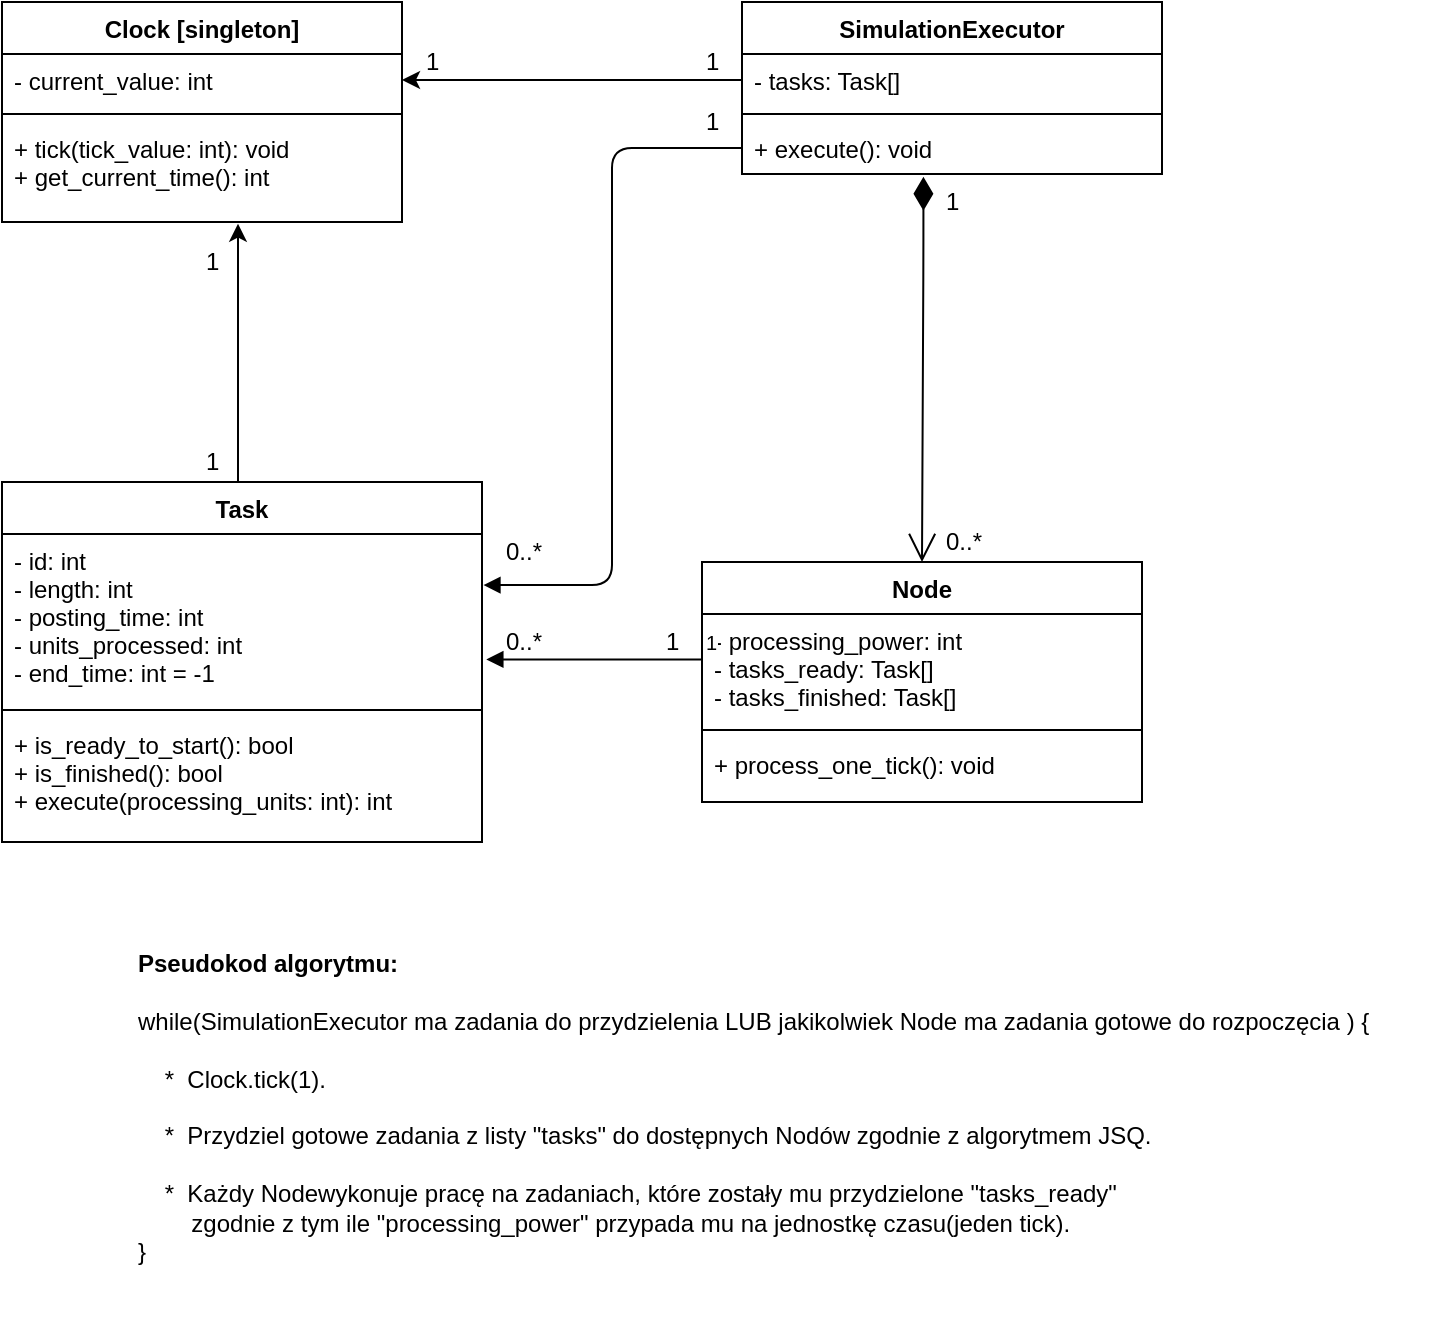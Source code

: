 <mxfile version="12.1.9" type="device" pages="1"><diagram id="rYij0prADYkcjgsijuee" name="Page-1"><mxGraphModel dx="1173" dy="621" grid="1" gridSize="10" guides="1" tooltips="1" connect="1" arrows="1" fold="1" page="1" pageScale="1" pageWidth="827" pageHeight="1169" math="0" shadow="0"><root><mxCell id="0"/><mxCell id="1" parent="0"/><mxCell id="9WkfRentZlIH9xaNAf0r-1" value="Clock [singleton]&#xA;" style="swimlane;fontStyle=1;align=center;verticalAlign=top;childLayout=stackLayout;horizontal=1;startSize=26;horizontalStack=0;resizeParent=1;resizeParentMax=0;resizeLast=0;collapsible=1;marginBottom=0;" vertex="1" parent="1"><mxGeometry x="20" y="20" width="200" height="110" as="geometry"/></mxCell><mxCell id="9WkfRentZlIH9xaNAf0r-2" value="- current_value: int&#xA;" style="text;strokeColor=none;fillColor=none;align=left;verticalAlign=top;spacingLeft=4;spacingRight=4;overflow=hidden;rotatable=0;points=[[0,0.5],[1,0.5]];portConstraint=eastwest;" vertex="1" parent="9WkfRentZlIH9xaNAf0r-1"><mxGeometry y="26" width="200" height="26" as="geometry"/></mxCell><mxCell id="9WkfRentZlIH9xaNAf0r-3" value="" style="line;strokeWidth=1;fillColor=none;align=left;verticalAlign=middle;spacingTop=-1;spacingLeft=3;spacingRight=3;rotatable=0;labelPosition=right;points=[];portConstraint=eastwest;" vertex="1" parent="9WkfRentZlIH9xaNAf0r-1"><mxGeometry y="52" width="200" height="8" as="geometry"/></mxCell><mxCell id="9WkfRentZlIH9xaNAf0r-4" value="+ tick(tick_value: int): void&#xA;+ get_current_time(): int&#xA;&#xA;" style="text;strokeColor=none;fillColor=none;align=left;verticalAlign=top;spacingLeft=4;spacingRight=4;overflow=hidden;rotatable=0;points=[[0,0.5],[1,0.5]];portConstraint=eastwest;" vertex="1" parent="9WkfRentZlIH9xaNAf0r-1"><mxGeometry y="60" width="200" height="50" as="geometry"/></mxCell><mxCell id="9WkfRentZlIH9xaNAf0r-5" value="SimulationExecutor" style="swimlane;fontStyle=1;align=center;verticalAlign=top;childLayout=stackLayout;horizontal=1;startSize=26;horizontalStack=0;resizeParent=1;resizeParentMax=0;resizeLast=0;collapsible=1;marginBottom=0;" vertex="1" parent="1"><mxGeometry x="390" y="20" width="210" height="86" as="geometry"/></mxCell><mxCell id="9WkfRentZlIH9xaNAf0r-6" value="- tasks: Task[]" style="text;strokeColor=none;fillColor=none;align=left;verticalAlign=top;spacingLeft=4;spacingRight=4;overflow=hidden;rotatable=0;points=[[0,0.5],[1,0.5]];portConstraint=eastwest;" vertex="1" parent="9WkfRentZlIH9xaNAf0r-5"><mxGeometry y="26" width="210" height="26" as="geometry"/></mxCell><mxCell id="9WkfRentZlIH9xaNAf0r-7" value="" style="line;strokeWidth=1;fillColor=none;align=left;verticalAlign=middle;spacingTop=-1;spacingLeft=3;spacingRight=3;rotatable=0;labelPosition=right;points=[];portConstraint=eastwest;" vertex="1" parent="9WkfRentZlIH9xaNAf0r-5"><mxGeometry y="52" width="210" height="8" as="geometry"/></mxCell><mxCell id="9WkfRentZlIH9xaNAf0r-8" value="+ execute(): void" style="text;strokeColor=none;fillColor=none;align=left;verticalAlign=top;spacingLeft=4;spacingRight=4;overflow=hidden;rotatable=0;points=[[0,0.5],[1,0.5]];portConstraint=eastwest;" vertex="1" parent="9WkfRentZlIH9xaNAf0r-5"><mxGeometry y="60" width="210" height="26" as="geometry"/></mxCell><mxCell id="9WkfRentZlIH9xaNAf0r-9" value="Node" style="swimlane;fontStyle=1;align=center;verticalAlign=top;childLayout=stackLayout;horizontal=1;startSize=26;horizontalStack=0;resizeParent=1;resizeParentMax=0;resizeLast=0;collapsible=1;marginBottom=0;" vertex="1" parent="1"><mxGeometry x="370" y="300" width="220" height="120" as="geometry"/></mxCell><mxCell id="9WkfRentZlIH9xaNAf0r-10" value="- processing_power: int&#xA;- tasks_ready: Task[]&#xA;- tasks_finished: Task[]&#xA;" style="text;strokeColor=none;fillColor=none;align=left;verticalAlign=top;spacingLeft=4;spacingRight=4;overflow=hidden;rotatable=0;points=[[0,0.5],[1,0.5]];portConstraint=eastwest;" vertex="1" parent="9WkfRentZlIH9xaNAf0r-9"><mxGeometry y="26" width="220" height="54" as="geometry"/></mxCell><mxCell id="9WkfRentZlIH9xaNAf0r-11" value="" style="line;strokeWidth=1;fillColor=none;align=left;verticalAlign=middle;spacingTop=-1;spacingLeft=3;spacingRight=3;rotatable=0;labelPosition=right;points=[];portConstraint=eastwest;" vertex="1" parent="9WkfRentZlIH9xaNAf0r-9"><mxGeometry y="80" width="220" height="8" as="geometry"/></mxCell><mxCell id="9WkfRentZlIH9xaNAf0r-12" value="+ process_one_tick(): void" style="text;strokeColor=none;fillColor=none;align=left;verticalAlign=top;spacingLeft=4;spacingRight=4;overflow=hidden;rotatable=0;points=[[0,0.5],[1,0.5]];portConstraint=eastwest;" vertex="1" parent="9WkfRentZlIH9xaNAf0r-9"><mxGeometry y="88" width="220" height="32" as="geometry"/></mxCell><mxCell id="9WkfRentZlIH9xaNAf0r-39" style="edgeStyle=orthogonalEdgeStyle;rounded=0;orthogonalLoop=1;jettySize=auto;html=1;exitX=0.5;exitY=0;exitDx=0;exitDy=0;entryX=0.59;entryY=1.017;entryDx=0;entryDy=0;entryPerimeter=0;" edge="1" parent="1" source="9WkfRentZlIH9xaNAf0r-13" target="9WkfRentZlIH9xaNAf0r-4"><mxGeometry relative="1" as="geometry"><mxPoint x="140.034" y="140" as="targetPoint"/><Array as="points"><mxPoint x="138" y="260"/></Array></mxGeometry></mxCell><mxCell id="9WkfRentZlIH9xaNAf0r-13" value="Task" style="swimlane;fontStyle=1;align=center;verticalAlign=top;childLayout=stackLayout;horizontal=1;startSize=26;horizontalStack=0;resizeParent=1;resizeParentMax=0;resizeLast=0;collapsible=1;marginBottom=0;" vertex="1" parent="1"><mxGeometry x="20" y="260" width="240" height="180" as="geometry"/></mxCell><mxCell id="9WkfRentZlIH9xaNAf0r-14" value="- id: int&#xA;- length: int&#xA;- posting_time: int&#xA;- units_processed: int&#xA;- end_time: int = -1&#xA; &#xA;" style="text;strokeColor=none;fillColor=none;align=left;verticalAlign=top;spacingLeft=4;spacingRight=4;overflow=hidden;rotatable=0;points=[[0,0.5],[1,0.5]];portConstraint=eastwest;" vertex="1" parent="9WkfRentZlIH9xaNAf0r-13"><mxGeometry y="26" width="240" height="84" as="geometry"/></mxCell><mxCell id="9WkfRentZlIH9xaNAf0r-15" value="" style="line;strokeWidth=1;fillColor=none;align=left;verticalAlign=middle;spacingTop=-1;spacingLeft=3;spacingRight=3;rotatable=0;labelPosition=right;points=[];portConstraint=eastwest;" vertex="1" parent="9WkfRentZlIH9xaNAf0r-13"><mxGeometry y="110" width="240" height="8" as="geometry"/></mxCell><mxCell id="9WkfRentZlIH9xaNAf0r-16" value="+ is_ready_to_start(): bool&#xA;+ is_finished(): bool&#xA;+ execute(processing_units: int): int&#xA;" style="text;strokeColor=none;fillColor=none;align=left;verticalAlign=top;spacingLeft=4;spacingRight=4;overflow=hidden;rotatable=0;points=[[0,0.5],[1,0.5]];portConstraint=eastwest;" vertex="1" parent="9WkfRentZlIH9xaNAf0r-13"><mxGeometry y="118" width="240" height="62" as="geometry"/></mxCell><mxCell id="9WkfRentZlIH9xaNAf0r-19" value="" style="endArrow=open;html=1;endSize=12;startArrow=diamondThin;startSize=14;startFill=1;edgeStyle=orthogonalEdgeStyle;align=left;verticalAlign=bottom;exitX=0.432;exitY=1.053;exitDx=0;exitDy=0;exitPerimeter=0;entryX=0.5;entryY=0;entryDx=0;entryDy=0;" edge="1" parent="1" source="9WkfRentZlIH9xaNAf0r-8" target="9WkfRentZlIH9xaNAf0r-9"><mxGeometry x="-0.765" y="9" relative="1" as="geometry"><mxPoint x="450" y="147.5" as="sourcePoint"/><mxPoint x="610" y="147.5" as="targetPoint"/><Array as="points"><mxPoint x="480" y="148"/></Array><mxPoint as="offset"/></mxGeometry></mxCell><mxCell id="9WkfRentZlIH9xaNAf0r-21" value="&lt;div&gt;0..*&lt;/div&gt;&lt;div&gt;&lt;br&gt;&lt;/div&gt;" style="text;html=1;resizable=0;points=[];autosize=1;align=left;verticalAlign=top;spacingTop=-4;" vertex="1" parent="1"><mxGeometry x="490" y="280" width="30" height="30" as="geometry"/></mxCell><mxCell id="9WkfRentZlIH9xaNAf0r-22" value="" style="endArrow=block;endFill=1;html=1;edgeStyle=orthogonalEdgeStyle;align=left;verticalAlign=top;entryX=1.009;entryY=0.747;entryDx=0;entryDy=0;entryPerimeter=0;exitX=0;exitY=0.421;exitDx=0;exitDy=0;exitPerimeter=0;" edge="1" parent="1" source="9WkfRentZlIH9xaNAf0r-10" target="9WkfRentZlIH9xaNAf0r-14"><mxGeometry x="-1" relative="1" as="geometry"><mxPoint x="270" y="200" as="sourcePoint"/><mxPoint x="430" y="200" as="targetPoint"/></mxGeometry></mxCell><mxCell id="9WkfRentZlIH9xaNAf0r-23" value="1" style="resizable=0;html=1;align=left;verticalAlign=bottom;labelBackgroundColor=#ffffff;fontSize=10;" connectable="0" vertex="1" parent="9WkfRentZlIH9xaNAf0r-22"><mxGeometry x="-1" relative="1" as="geometry"/></mxCell><mxCell id="9WkfRentZlIH9xaNAf0r-24" value="&lt;div&gt;1&lt;/div&gt;" style="text;html=1;resizable=0;points=[];autosize=1;align=left;verticalAlign=top;spacingTop=-4;" vertex="1" parent="1"><mxGeometry x="350" y="330" width="20" height="20" as="geometry"/></mxCell><mxCell id="9WkfRentZlIH9xaNAf0r-25" value="&lt;div&gt;0..*&lt;/div&gt;&lt;div&gt;&lt;br&gt;&lt;/div&gt;" style="text;html=1;resizable=0;points=[];autosize=1;align=left;verticalAlign=top;spacingTop=-4;" vertex="1" parent="1"><mxGeometry x="270" y="330" width="30" height="30" as="geometry"/></mxCell><mxCell id="9WkfRentZlIH9xaNAf0r-32" value="" style="endArrow=block;endFill=1;html=1;edgeStyle=orthogonalEdgeStyle;align=left;verticalAlign=top;entryX=1.003;entryY=0.304;entryDx=0;entryDy=0;entryPerimeter=0;exitX=0;exitY=0.5;exitDx=0;exitDy=0;" edge="1" parent="1" source="9WkfRentZlIH9xaNAf0r-8" target="9WkfRentZlIH9xaNAf0r-14"><mxGeometry x="-1" relative="1" as="geometry"><mxPoint x="367.69" y="169.759" as="sourcePoint"/><mxPoint x="260.103" y="169.759" as="targetPoint"/><Array as="points"><mxPoint x="325" y="93"/><mxPoint x="325" y="312"/></Array></mxGeometry></mxCell><mxCell id="9WkfRentZlIH9xaNAf0r-34" value="1" style="text;html=1;resizable=0;points=[];autosize=1;align=left;verticalAlign=top;spacingTop=-4;" vertex="1" parent="1"><mxGeometry x="370" y="70" width="20" height="20" as="geometry"/></mxCell><mxCell id="9WkfRentZlIH9xaNAf0r-35" value="1" style="text;html=1;resizable=0;points=[];autosize=1;align=left;verticalAlign=top;spacingTop=-4;" vertex="1" parent="1"><mxGeometry x="490" y="110" width="20" height="20" as="geometry"/></mxCell><mxCell id="9WkfRentZlIH9xaNAf0r-36" value="&lt;div&gt;0..*&lt;/div&gt;&lt;div&gt;&lt;br&gt;&lt;/div&gt;" style="text;html=1;resizable=0;points=[];autosize=1;align=left;verticalAlign=top;spacingTop=-4;" vertex="1" parent="1"><mxGeometry x="270" y="285" width="30" height="30" as="geometry"/></mxCell><mxCell id="9WkfRentZlIH9xaNAf0r-38" style="edgeStyle=orthogonalEdgeStyle;rounded=0;orthogonalLoop=1;jettySize=auto;html=1;exitX=0;exitY=0.5;exitDx=0;exitDy=0;entryX=1;entryY=0.5;entryDx=0;entryDy=0;" edge="1" parent="1" source="9WkfRentZlIH9xaNAf0r-6" target="9WkfRentZlIH9xaNAf0r-2"><mxGeometry relative="1" as="geometry"/></mxCell><mxCell id="9WkfRentZlIH9xaNAf0r-40" value="1" style="text;html=1;resizable=0;points=[];autosize=1;align=left;verticalAlign=top;spacingTop=-4;" vertex="1" parent="1"><mxGeometry x="370" y="40" width="20" height="20" as="geometry"/></mxCell><mxCell id="9WkfRentZlIH9xaNAf0r-41" value="1" style="text;html=1;resizable=0;points=[];autosize=1;align=left;verticalAlign=top;spacingTop=-4;" vertex="1" parent="1"><mxGeometry x="230" y="40" width="20" height="20" as="geometry"/></mxCell><mxCell id="9WkfRentZlIH9xaNAf0r-42" value="1" style="text;html=1;resizable=0;points=[];autosize=1;align=left;verticalAlign=top;spacingTop=-4;" vertex="1" parent="1"><mxGeometry x="120" y="140" width="20" height="20" as="geometry"/></mxCell><mxCell id="9WkfRentZlIH9xaNAf0r-43" value="&lt;div&gt;1&lt;br&gt;&lt;/div&gt;" style="text;html=1;resizable=0;points=[];autosize=1;align=left;verticalAlign=top;spacingTop=-4;" vertex="1" parent="1"><mxGeometry x="120" y="240" width="20" height="20" as="geometry"/></mxCell><mxCell id="9WkfRentZlIH9xaNAf0r-44" value="&lt;div&gt;&lt;b&gt;Pseudokod algorytmu:&lt;/b&gt;&lt;/div&gt;&lt;div&gt;&lt;br&gt;&lt;/div&gt;&lt;div&gt;while(SimulationExecutor ma zadania do przydzielenia LUB jakikolwiek Node ma zadania gotowe do rozpoczęcia ) {&lt;/div&gt;&lt;div&gt;&amp;nbsp;&amp;nbsp;&amp;nbsp; &lt;br&gt;&lt;/div&gt;&lt;div&gt;&amp;nbsp;&amp;nbsp;&amp;nbsp; *&amp;nbsp; Clock.tick(1).&lt;/div&gt;&lt;div&gt;&lt;br&gt;&lt;/div&gt;&lt;div&gt;&amp;nbsp;&amp;nbsp;&amp;nbsp; *&amp;nbsp; Przydziel gotowe zadania z listy &quot;tasks&quot; do dostępnych Nodów zgodnie z algorytmem JSQ.&lt;br&gt;&lt;/div&gt;&lt;div&gt;&lt;br&gt;&lt;/div&gt;&lt;div&gt;&amp;nbsp;&amp;nbsp;&amp;nbsp; *&amp;nbsp; Każdy Nodewykonuje pracę na zadaniach, które zostały mu przydzielone &quot;tasks_ready&quot; &lt;br&gt;&lt;/div&gt;&lt;div&gt;&amp;nbsp;&amp;nbsp;&amp;nbsp;&amp;nbsp;&amp;nbsp;&amp;nbsp;&amp;nbsp; zgodnie z tym ile &quot;processing_power&quot; przypada mu na jednostkę czasu(jeden tick).&lt;br&gt;&lt;/div&gt;&lt;div&gt;}&lt;br&gt;&lt;/div&gt;&lt;div&gt;&lt;br&gt;&lt;/div&gt;&lt;div&gt;&lt;br&gt;&lt;/div&gt;" style="text;html=1;resizable=0;points=[];autosize=1;align=left;verticalAlign=top;spacingTop=-4;" vertex="1" parent="1"><mxGeometry x="86" y="491" width="650" height="180" as="geometry"/></mxCell></root></mxGraphModel></diagram></mxfile>